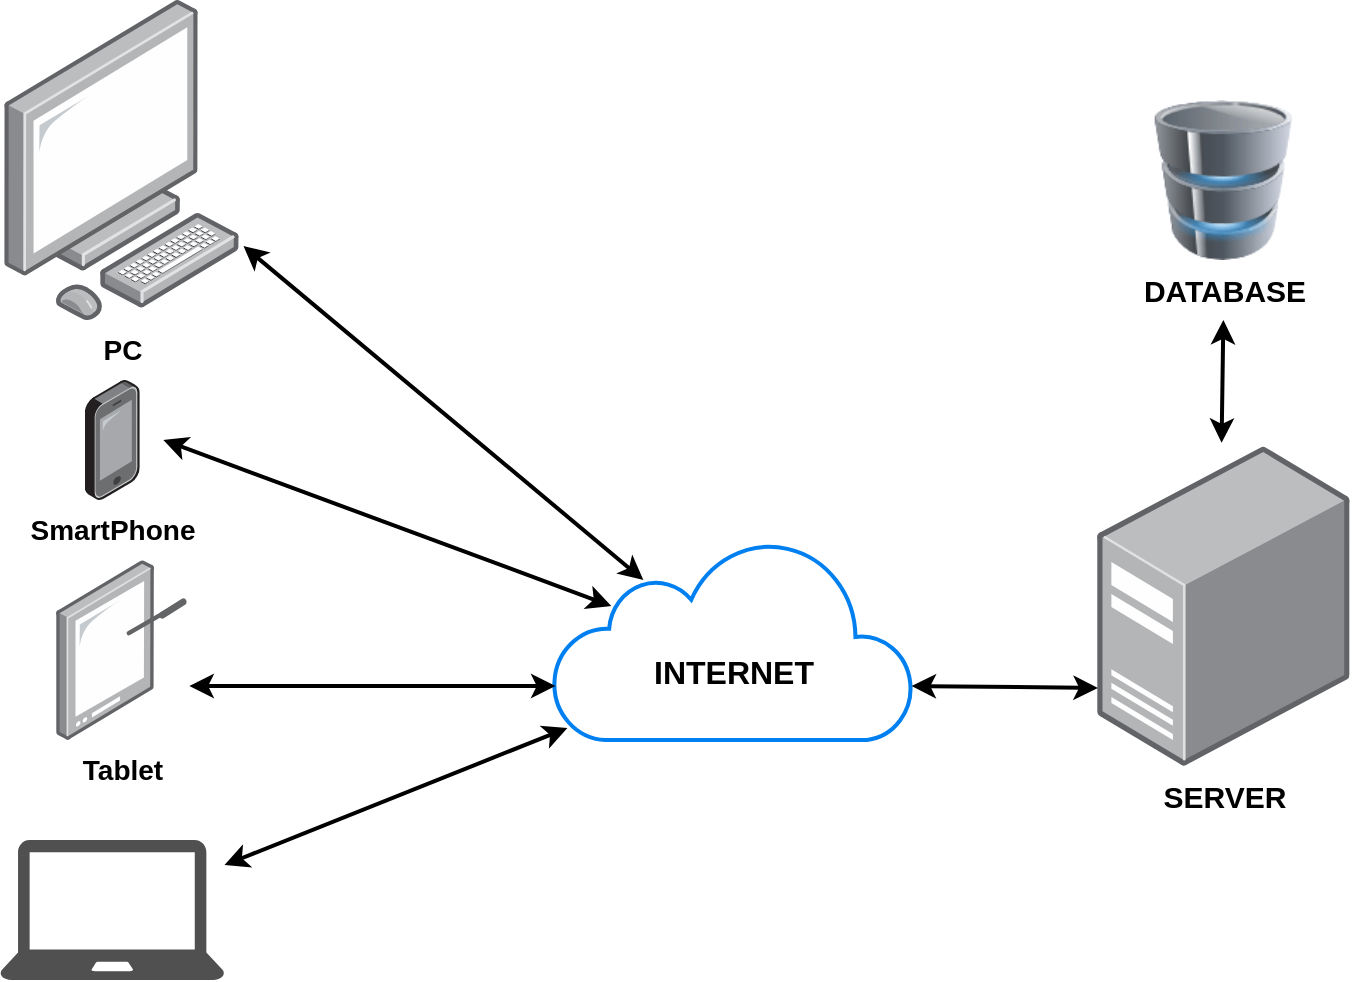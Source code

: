 <mxfile version="13.9.9" type="device"><diagram id="dlsep63TNFs1CTsCaGsV" name="Page-1"><mxGraphModel dx="1217" dy="706" grid="1" gridSize="10" guides="1" tooltips="1" connect="1" arrows="1" fold="1" page="1" pageScale="1" pageWidth="850" pageHeight="1100" math="0" shadow="0"><root><mxCell id="0"/><mxCell id="1" parent="0"/><mxCell id="Ie94d_1gYf0_62NKgeRE-5" value="&lt;font style=&quot;font-size: 14px&quot;&gt;&lt;b&gt;PC&lt;/b&gt;&lt;/font&gt;" style="points=[];aspect=fixed;html=1;align=center;shadow=0;dashed=0;image;image=img/lib/allied_telesis/computer_and_terminals/Personal_Computer.svg;flipH=1;" parent="1" vertex="1"><mxGeometry x="81.68" y="90" width="118.05" height="160" as="geometry"/></mxCell><mxCell id="Ie94d_1gYf0_62NKgeRE-6" value="&lt;span style=&quot;font-size: 15px&quot;&gt;&lt;b&gt;SERVER&lt;/b&gt;&lt;/span&gt;" style="points=[];aspect=fixed;html=1;align=center;shadow=0;dashed=0;image;image=img/lib/allied_telesis/computer_and_terminals/Server_Desktop.svg;" parent="1" vertex="1"><mxGeometry x="628.58" y="313" width="126.21" height="160" as="geometry"/></mxCell><mxCell id="Ie94d_1gYf0_62NKgeRE-8" value="&lt;font style=&quot;font-size: 14px&quot;&gt;&lt;b&gt;SmartPhone&lt;/b&gt;&lt;/font&gt;" style="points=[];aspect=fixed;html=1;align=center;shadow=0;dashed=0;image;image=img/lib/allied_telesis/computer_and_terminals/Smartphone.svg;flipV=0;flipH=1;" parent="1" vertex="1"><mxGeometry x="122.37" y="280" width="27.51" height="60" as="geometry"/></mxCell><mxCell id="Ie94d_1gYf0_62NKgeRE-10" value="&lt;font style=&quot;font-size: 14px&quot;&gt;&lt;b&gt;Tablet&lt;/b&gt;&lt;/font&gt;" style="points=[];aspect=fixed;html=1;align=center;shadow=0;dashed=0;image;image=img/lib/allied_telesis/computer_and_terminals/Tablet_Alternative.svg;flipH=1;" parent="1" vertex="1"><mxGeometry x="108.08" y="370" width="65.25" height="90" as="geometry"/></mxCell><mxCell id="Ie94d_1gYf0_62NKgeRE-16" value="" style="group" parent="1" vertex="1" connectable="0"><mxGeometry x="356.68" y="360" width="180" height="100" as="geometry"/></mxCell><mxCell id="Ie94d_1gYf0_62NKgeRE-13" value="" style="html=1;verticalLabelPosition=bottom;align=center;labelBackgroundColor=#ffffff;verticalAlign=top;strokeWidth=2;strokeColor=#0080F0;shadow=0;dashed=0;shape=mxgraph.ios7.icons.cloud;" parent="Ie94d_1gYf0_62NKgeRE-16" vertex="1"><mxGeometry width="180" height="100" as="geometry"/></mxCell><mxCell id="Ie94d_1gYf0_62NKgeRE-14" value="&lt;font style=&quot;font-size: 16px&quot;&gt;&lt;b&gt;INTERNET&lt;/b&gt;&lt;/font&gt;" style="text;html=1;strokeColor=none;fillColor=none;align=center;verticalAlign=middle;whiteSpace=wrap;rounded=0;" parent="Ie94d_1gYf0_62NKgeRE-16" vertex="1"><mxGeometry x="40" y="51.26" width="100" height="30" as="geometry"/></mxCell><mxCell id="Ie94d_1gYf0_62NKgeRE-17" value="" style="endArrow=classic;startArrow=classic;html=1;exitX=-0.017;exitY=0.769;exitDx=0;exitDy=0;exitPerimeter=0;strokeWidth=2;" parent="1" source="Ie94d_1gYf0_62NKgeRE-5" edge="1"><mxGeometry width="50" height="50" relative="1" as="geometry"><mxPoint x="291.68" y="370" as="sourcePoint"/><mxPoint x="401.68" y="380" as="targetPoint"/></mxGeometry></mxCell><mxCell id="Ie94d_1gYf0_62NKgeRE-18" value="" style="endArrow=classic;startArrow=classic;html=1;entryX=0.161;entryY=0.33;entryDx=0;entryDy=0;entryPerimeter=0;strokeWidth=2;" parent="1" target="Ie94d_1gYf0_62NKgeRE-13" edge="1"><mxGeometry width="50" height="50" relative="1" as="geometry"><mxPoint x="161.68" y="310" as="sourcePoint"/><mxPoint x="351.68" y="310" as="targetPoint"/></mxGeometry></mxCell><mxCell id="Ie94d_1gYf0_62NKgeRE-19" value="" style="endArrow=classic;startArrow=classic;html=1;entryX=0.006;entryY=0.73;entryDx=0;entryDy=0;entryPerimeter=0;strokeWidth=2;" parent="1" target="Ie94d_1gYf0_62NKgeRE-13" edge="1"><mxGeometry width="50" height="50" relative="1" as="geometry"><mxPoint x="174.68" y="433" as="sourcePoint"/><mxPoint x="301.68" y="350" as="targetPoint"/></mxGeometry></mxCell><mxCell id="Ie94d_1gYf0_62NKgeRE-23" value="" style="pointerEvents=1;shadow=0;dashed=0;html=1;strokeColor=none;fillColor=#505050;labelPosition=center;verticalLabelPosition=bottom;verticalAlign=top;outlineConnect=0;align=center;shape=mxgraph.office.devices.laptop;" parent="1" vertex="1"><mxGeometry x="80.0" y="510" width="112.26" height="70" as="geometry"/></mxCell><mxCell id="Ie94d_1gYf0_62NKgeRE-24" value="" style="endArrow=classic;startArrow=classic;html=1;entryX=0.039;entryY=0.94;entryDx=0;entryDy=0;entryPerimeter=0;strokeWidth=2;" parent="1" source="Ie94d_1gYf0_62NKgeRE-23" target="Ie94d_1gYf0_62NKgeRE-13" edge="1"><mxGeometry width="50" height="50" relative="1" as="geometry"><mxPoint x="184.68" y="443" as="sourcePoint"/><mxPoint x="367.76" y="443" as="targetPoint"/></mxGeometry></mxCell><mxCell id="Ie94d_1gYf0_62NKgeRE-25" value="&lt;font size=&quot;1&quot;&gt;&lt;b style=&quot;font-size: 15px&quot;&gt;DATABASE&lt;/b&gt;&lt;/font&gt;" style="image;html=1;image=img/lib/clip_art/computers/Database_128x128.png;strokeWidth=2;" parent="1" vertex="1"><mxGeometry x="651.68" y="140" width="80" height="80" as="geometry"/></mxCell><mxCell id="Ie94d_1gYf0_62NKgeRE-33" value="" style="endArrow=classic;startArrow=classic;html=1;entryX=0.003;entryY=0.756;entryDx=0;entryDy=0;entryPerimeter=0;strokeWidth=2;exitX=0.995;exitY=0.73;exitDx=0;exitDy=0;exitPerimeter=0;" parent="1" source="Ie94d_1gYf0_62NKgeRE-13" target="Ie94d_1gYf0_62NKgeRE-6" edge="1"><mxGeometry width="50" height="50" relative="1" as="geometry"><mxPoint x="541.68" y="434" as="sourcePoint"/><mxPoint x="367.76" y="443" as="targetPoint"/></mxGeometry></mxCell><mxCell id="Ie94d_1gYf0_62NKgeRE-40" value="" style="endArrow=classic;startArrow=classic;html=1;strokeWidth=2;exitX=0.493;exitY=-0.01;exitDx=0;exitDy=0;exitPerimeter=0;" parent="1" source="Ie94d_1gYf0_62NKgeRE-6" edge="1"><mxGeometry width="50" height="50" relative="1" as="geometry"><mxPoint x="591.68" y="420" as="sourcePoint"/><mxPoint x="691.68" y="250" as="targetPoint"/></mxGeometry></mxCell></root></mxGraphModel></diagram></mxfile>